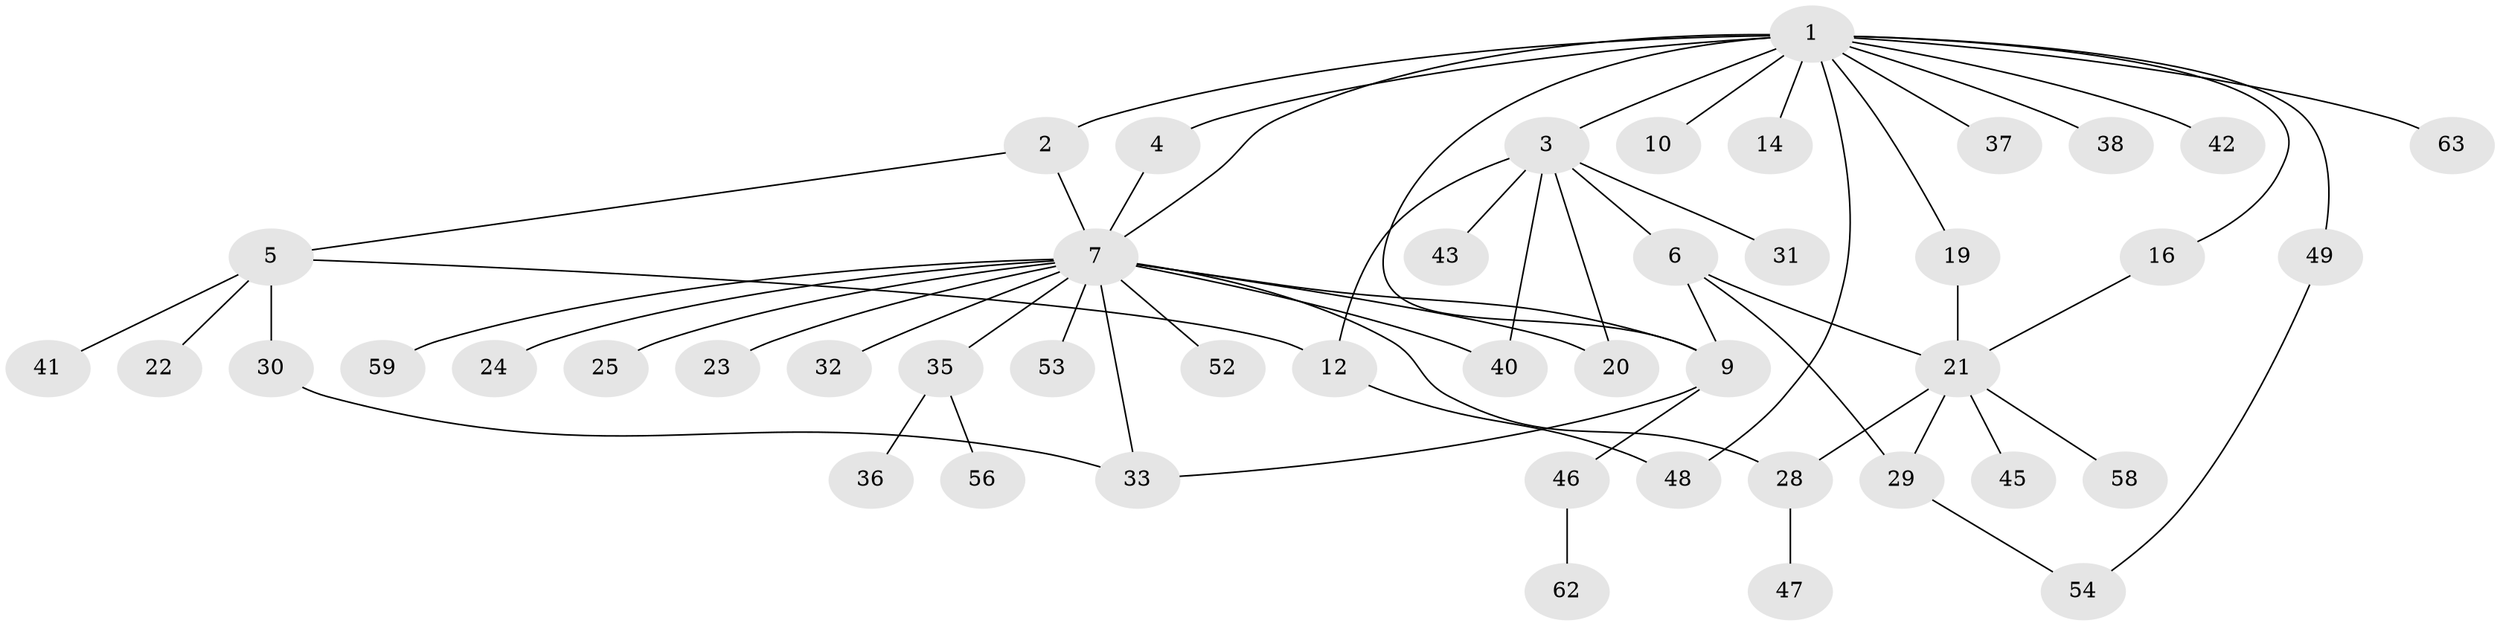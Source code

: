 // Generated by graph-tools (version 1.1) at 2025/51/02/27/25 19:51:54]
// undirected, 46 vertices, 60 edges
graph export_dot {
graph [start="1"]
  node [color=gray90,style=filled];
  1 [super="+8"];
  2 [super="+44"];
  3 [super="+11"];
  4;
  5 [super="+18"];
  6 [super="+27"];
  7 [super="+17"];
  9 [super="+15"];
  10;
  12 [super="+13"];
  14 [super="+51"];
  16;
  19;
  20 [super="+61"];
  21 [super="+26"];
  22;
  23;
  24;
  25;
  28;
  29 [super="+50"];
  30 [super="+34"];
  31 [super="+60"];
  32;
  33 [super="+39"];
  35 [super="+57"];
  36;
  37;
  38;
  40;
  41;
  42;
  43;
  45;
  46 [super="+55"];
  47;
  48;
  49;
  52;
  53;
  54;
  56;
  58;
  59;
  62;
  63;
  1 -- 2;
  1 -- 3 [weight=2];
  1 -- 4;
  1 -- 7;
  1 -- 10;
  1 -- 14;
  1 -- 16;
  1 -- 19;
  1 -- 37;
  1 -- 42;
  1 -- 48;
  1 -- 49;
  1 -- 38;
  1 -- 9;
  1 -- 63;
  2 -- 5;
  2 -- 7;
  3 -- 6 [weight=2];
  3 -- 31;
  3 -- 40;
  3 -- 43;
  3 -- 12;
  3 -- 20;
  4 -- 7;
  5 -- 12;
  5 -- 22;
  5 -- 30;
  5 -- 41;
  6 -- 9 [weight=2];
  6 -- 21;
  6 -- 29;
  7 -- 23;
  7 -- 33;
  7 -- 40;
  7 -- 32;
  7 -- 35;
  7 -- 9;
  7 -- 20;
  7 -- 52;
  7 -- 53;
  7 -- 24;
  7 -- 25;
  7 -- 59;
  7 -- 28;
  9 -- 46;
  9 -- 33;
  12 -- 48;
  16 -- 21;
  19 -- 21;
  21 -- 29;
  21 -- 58;
  21 -- 45;
  21 -- 28;
  28 -- 47;
  29 -- 54;
  30 -- 33;
  35 -- 36;
  35 -- 56;
  46 -- 62;
  49 -- 54;
}
